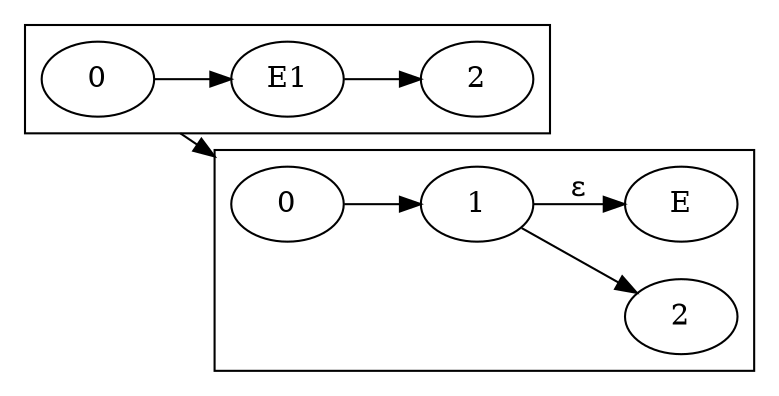 digraph eliminate_out_of_final_state {
    rankdir = LR;
    compound = true;
    subgraph cluster_origin {
        0 -> E1 -> 2;
    }
    subgraph cluster_transform {
        3 [label="0"];
        4 [label="2"];
        3 -> 1 -> 4;
        1 -> E [label="ε"];
    }
    0 -> 3 [lhead = cluster_transform, ltail = cluster_origin]
}